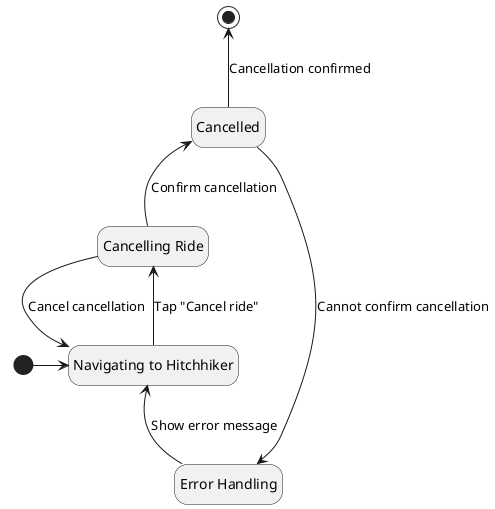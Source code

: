 @startuml
hide empty description

state "Navigating to Hitchhiker" as Navigating
state "Cancelling Ride" as CancellingRide
state "Cancelled" as Cancelled
state "Error Handling" as ErrorHandling

[*] -r-> Navigating
Navigating -u-> CancellingRide : Tap "Cancel ride"
CancellingRide -u-> Cancelled : Confirm cancellation
CancellingRide -d-> Navigating : Cancel cancellation
Cancelled -u-> [*] : Cancellation confirmed

Cancelled -d-> ErrorHandling : Cannot confirm cancellation
ErrorHandling -u-> Navigating : Show error message
@enduml
